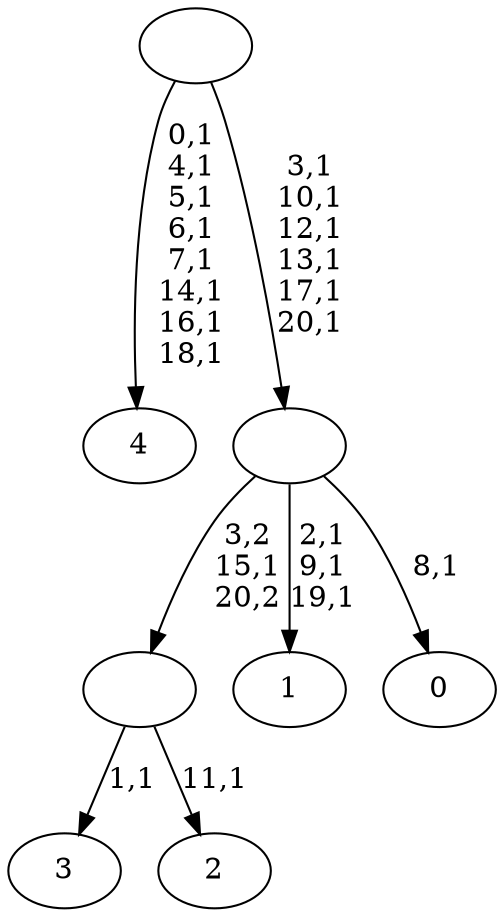 digraph T {
	26 [label="4"]
	17 [label="3"]
	15 [label="2"]
	13 [label=""]
	12 [label="1"]
	8 [label="0"]
	6 [label=""]
	0 [label=""]
	13 -> 15 [label="11,1"]
	13 -> 17 [label="1,1"]
	6 -> 8 [label="8,1"]
	6 -> 12 [label="2,1\n9,1\n19,1"]
	6 -> 13 [label="3,2\n15,1\n20,2"]
	0 -> 6 [label="3,1\n10,1\n12,1\n13,1\n17,1\n20,1"]
	0 -> 26 [label="0,1\n4,1\n5,1\n6,1\n7,1\n14,1\n16,1\n18,1"]
}
